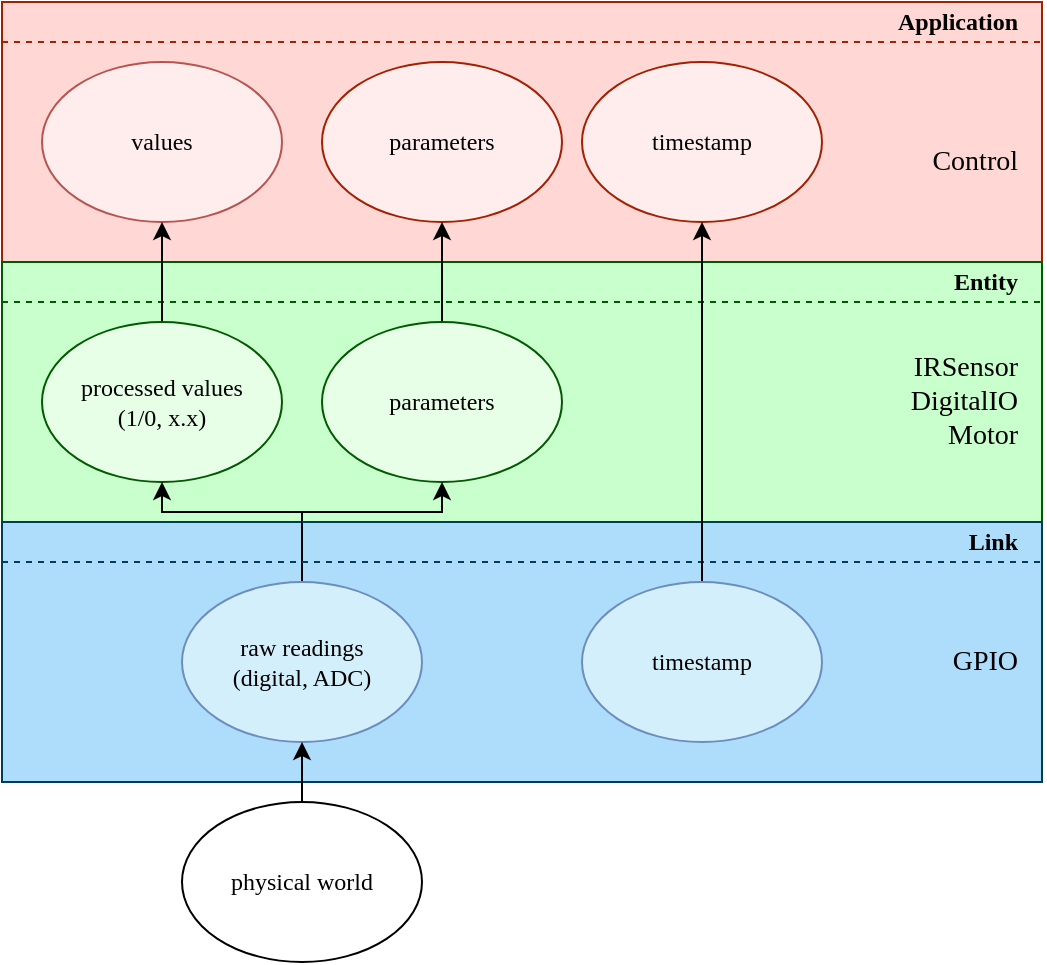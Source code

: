 <mxfile version="13.3.9" type="device"><diagram id="9EOOe-xVtgeUKb_HwiS9" name="Page-1"><mxGraphModel dx="526" dy="616" grid="1" gridSize="10" guides="1" tooltips="1" connect="1" arrows="1" fold="1" page="1" pageScale="1" pageWidth="827" pageHeight="1169" math="0" shadow="0"><root><mxCell id="0"/><mxCell id="1" parent="0"/><mxCell id="VDhJyJcpaOQBj6J8SeD1-39" value="" style="rounded=0;whiteSpace=wrap;html=1;fontFamily=Consolas;fontSize=14;align=right;fillColor=#FFD7D4;strokeColor=#A12102;" parent="1" vertex="1"><mxGeometry x="160" y="120" width="520" height="130" as="geometry"/></mxCell><mxCell id="VDhJyJcpaOQBj6J8SeD1-40" value="" style="endArrow=none;dashed=1;html=1;fontFamily=Consolas;fillColor=#f8cecc;strokeColor=#A12102;" parent="1" edge="1"><mxGeometry width="50" height="50" relative="1" as="geometry"><mxPoint x="160.0" y="120.0" as="sourcePoint"/><mxPoint x="680" y="120.0" as="targetPoint"/></mxGeometry></mxCell><mxCell id="VDhJyJcpaOQBj6J8SeD1-42" value="Application" style="text;html=1;strokeColor=none;fillColor=none;align=right;verticalAlign=middle;whiteSpace=wrap;rounded=0;fontFamily=Consolas;fontStyle=1" parent="1" vertex="1"><mxGeometry x="590" y="120" width="80" height="20" as="geometry"/></mxCell><mxCell id="VDhJyJcpaOQBj6J8SeD1-43" value="timestamp" style="ellipse;whiteSpace=wrap;html=1;fontFamily=Consolas;strokeColor=#A12102;fillColor=#FFEDED;" parent="1" vertex="1"><mxGeometry x="450" y="150" width="120" height="80" as="geometry"/></mxCell><mxCell id="VDhJyJcpaOQBj6J8SeD1-44" value="values" style="ellipse;whiteSpace=wrap;html=1;fontFamily=Consolas;strokeColor=#b85450;fillColor=#FFEDED;" parent="1" vertex="1"><mxGeometry x="180" y="150" width="120" height="80" as="geometry"/></mxCell><mxCell id="VDhJyJcpaOQBj6J8SeD1-45" value="Control" style="text;html=1;strokeColor=none;fillColor=none;align=right;verticalAlign=middle;whiteSpace=wrap;rounded=0;fontFamily=Consolas;fontSize=14;" parent="1" vertex="1"><mxGeometry x="590" y="190" width="80" height="20" as="geometry"/></mxCell><mxCell id="VDhJyJcpaOQBj6J8SeD1-46" value="" style="endArrow=none;dashed=1;html=1;fontFamily=Consolas;fillColor=#f8cecc;strokeColor=#A12102;" parent="1" edge="1"><mxGeometry width="50" height="50" relative="1" as="geometry"><mxPoint x="160.0" y="140.0" as="sourcePoint"/><mxPoint x="680" y="140.0" as="targetPoint"/></mxGeometry></mxCell><mxCell id="VDhJyJcpaOQBj6J8SeD1-47" value="parameters" style="ellipse;whiteSpace=wrap;html=1;fontFamily=Consolas;strokeColor=#A12102;fillColor=#FFEDED;" parent="1" vertex="1"><mxGeometry x="320" y="150" width="120" height="80" as="geometry"/></mxCell><mxCell id="VDhJyJcpaOQBj6J8SeD1-48" value="" style="rounded=0;whiteSpace=wrap;html=1;fontFamily=Consolas;fontSize=14;align=right;fillColor=#C9FFCD;strokeColor=#005b00;" parent="1" vertex="1"><mxGeometry x="160" y="250" width="520" height="130" as="geometry"/></mxCell><mxCell id="VDhJyJcpaOQBj6J8SeD1-49" value="" style="endArrow=none;dashed=1;html=1;fontFamily=Consolas;fillColor=#d5e8d4;strokeColor=#005b00;" parent="1" edge="1"><mxGeometry width="50" height="50" relative="1" as="geometry"><mxPoint x="160.0" y="250.0" as="sourcePoint"/><mxPoint x="680" y="250.0" as="targetPoint"/></mxGeometry></mxCell><mxCell id="VDhJyJcpaOQBj6J8SeD1-50" value="" style="endArrow=none;dashed=1;html=1;fontFamily=Consolas;fillColor=#d5e8d4;strokeColor=#005b00;" parent="1" edge="1"><mxGeometry width="50" height="50" relative="1" as="geometry"><mxPoint x="160.0" y="270.0" as="sourcePoint"/><mxPoint x="680" y="270.0" as="targetPoint"/></mxGeometry></mxCell><mxCell id="VDhJyJcpaOQBj6J8SeD1-51" value="Entity" style="text;html=1;strokeColor=none;fillColor=none;align=right;verticalAlign=middle;whiteSpace=wrap;rounded=0;fontFamily=Consolas;fontStyle=1" parent="1" vertex="1"><mxGeometry x="630" y="250" width="40" height="20" as="geometry"/></mxCell><mxCell id="VDhJyJcpaOQBj6J8SeD1-70" style="edgeStyle=orthogonalEdgeStyle;rounded=0;orthogonalLoop=1;jettySize=auto;html=1;exitX=0.5;exitY=0;exitDx=0;exitDy=0;entryX=0.5;entryY=1;entryDx=0;entryDy=0;strokeColor=#000000;fontFamily=Consolas;fontSize=14;" parent="1" source="VDhJyJcpaOQBj6J8SeD1-53" target="VDhJyJcpaOQBj6J8SeD1-44" edge="1"><mxGeometry relative="1" as="geometry"/></mxCell><mxCell id="VDhJyJcpaOQBj6J8SeD1-53" value="processed values&lt;br&gt;(1/0, x.x)" style="ellipse;whiteSpace=wrap;html=1;fontFamily=Consolas;strokeColor=#005B00;fillColor=#E7FFE6;" parent="1" vertex="1"><mxGeometry x="180" y="280" width="120" height="80" as="geometry"/></mxCell><mxCell id="VDhJyJcpaOQBj6J8SeD1-54" value="IRSensor&lt;br&gt;DigitalIO&lt;br&gt;Motor" style="text;html=1;strokeColor=none;fillColor=none;align=right;verticalAlign=middle;whiteSpace=wrap;rounded=0;fontFamily=Consolas;fontSize=14;" parent="1" vertex="1"><mxGeometry x="590" y="295" width="80" height="50" as="geometry"/></mxCell><mxCell id="VDhJyJcpaOQBj6J8SeD1-69" style="edgeStyle=orthogonalEdgeStyle;rounded=0;orthogonalLoop=1;jettySize=auto;html=1;exitX=0.5;exitY=0;exitDx=0;exitDy=0;entryX=0.5;entryY=1;entryDx=0;entryDy=0;strokeColor=#000000;fontFamily=Consolas;fontSize=14;" parent="1" source="VDhJyJcpaOQBj6J8SeD1-55" target="VDhJyJcpaOQBj6J8SeD1-47" edge="1"><mxGeometry relative="1" as="geometry"/></mxCell><mxCell id="VDhJyJcpaOQBj6J8SeD1-55" value="parameters" style="ellipse;whiteSpace=wrap;html=1;fontFamily=Consolas;strokeColor=#005B00;fillColor=#E7FFE6;" parent="1" vertex="1"><mxGeometry x="320" y="280" width="120" height="80" as="geometry"/></mxCell><mxCell id="VDhJyJcpaOQBj6J8SeD1-56" value="" style="rounded=0;whiteSpace=wrap;html=1;fontFamily=Consolas;fontSize=14;align=right;fillColor=#AEDDFC;strokeColor=#003d5b;" parent="1" vertex="1"><mxGeometry x="160" y="380" width="520" height="130" as="geometry"/></mxCell><mxCell id="6l_R9ZAWdg2W_lVj05Yu-1" style="edgeStyle=orthogonalEdgeStyle;rounded=0;orthogonalLoop=1;jettySize=auto;html=1;entryX=0.5;entryY=1;entryDx=0;entryDy=0;" parent="1" source="VDhJyJcpaOQBj6J8SeD1-57" target="VDhJyJcpaOQBj6J8SeD1-53" edge="1"><mxGeometry relative="1" as="geometry"><Array as="points"><mxPoint x="310" y="375"/><mxPoint x="240" y="375"/></Array></mxGeometry></mxCell><mxCell id="6l_R9ZAWdg2W_lVj05Yu-2" style="edgeStyle=orthogonalEdgeStyle;rounded=0;orthogonalLoop=1;jettySize=auto;html=1;exitX=0.5;exitY=0;exitDx=0;exitDy=0;entryX=0.5;entryY=1;entryDx=0;entryDy=0;" parent="1" source="VDhJyJcpaOQBj6J8SeD1-57" target="VDhJyJcpaOQBj6J8SeD1-55" edge="1"><mxGeometry relative="1" as="geometry"><Array as="points"><mxPoint x="310" y="375"/><mxPoint x="380" y="375"/></Array></mxGeometry></mxCell><mxCell id="VDhJyJcpaOQBj6J8SeD1-57" value="raw readings&lt;br&gt;(digital, ADC)" style="ellipse;whiteSpace=wrap;html=1;fontFamily=Consolas;strokeColor=#6C8EBF;fillColor=#D4EFFC;" parent="1" vertex="1"><mxGeometry x="250" y="410" width="120" height="80" as="geometry"/></mxCell><mxCell id="VDhJyJcpaOQBj6J8SeD1-58" value="" style="endArrow=none;dashed=1;html=1;fontFamily=Consolas;fillColor=#dae8fc;strokeColor=#003d5b;" parent="1" edge="1"><mxGeometry width="50" height="50" relative="1" as="geometry"><mxPoint x="160.0" y="400.0" as="sourcePoint"/><mxPoint x="680" y="400.0" as="targetPoint"/></mxGeometry></mxCell><mxCell id="VDhJyJcpaOQBj6J8SeD1-60" value="" style="endArrow=none;dashed=1;html=1;fontFamily=Consolas;fillColor=#dae8fc;strokeColor=#003d5b;" parent="1" edge="1"><mxGeometry width="50" height="50" relative="1" as="geometry"><mxPoint x="160.0" y="380.0" as="sourcePoint"/><mxPoint x="680" y="380.0" as="targetPoint"/></mxGeometry></mxCell><mxCell id="VDhJyJcpaOQBj6J8SeD1-61" value="Link" style="text;html=1;strokeColor=none;fillColor=none;align=right;verticalAlign=middle;whiteSpace=wrap;rounded=0;fontFamily=Consolas;fontStyle=1" parent="1" vertex="1"><mxGeometry x="630" y="380" width="40" height="20" as="geometry"/></mxCell><mxCell id="VDhJyJcpaOQBj6J8SeD1-62" value="GPIO" style="text;html=1;strokeColor=none;fillColor=none;align=right;verticalAlign=middle;whiteSpace=wrap;rounded=0;fontFamily=Consolas;fontSize=14;" parent="1" vertex="1"><mxGeometry x="630" y="440" width="40" height="20" as="geometry"/></mxCell><mxCell id="VDhJyJcpaOQBj6J8SeD1-66" style="edgeStyle=orthogonalEdgeStyle;rounded=0;orthogonalLoop=1;jettySize=auto;html=1;exitX=0.5;exitY=0;exitDx=0;exitDy=0;entryX=0.5;entryY=1;entryDx=0;entryDy=0;strokeColor=#000000;fontFamily=Consolas;fontSize=14;" parent="1" source="VDhJyJcpaOQBj6J8SeD1-63" target="VDhJyJcpaOQBj6J8SeD1-43" edge="1"><mxGeometry relative="1" as="geometry"/></mxCell><mxCell id="VDhJyJcpaOQBj6J8SeD1-63" value="timestamp" style="ellipse;whiteSpace=wrap;html=1;fontFamily=Consolas;strokeColor=#6C8EBF;fillColor=#D4EFFC;" parent="1" vertex="1"><mxGeometry x="450" y="410" width="120" height="80" as="geometry"/></mxCell><mxCell id="VDhJyJcpaOQBj6J8SeD1-65" style="edgeStyle=orthogonalEdgeStyle;rounded=0;orthogonalLoop=1;jettySize=auto;html=1;exitX=0.5;exitY=0;exitDx=0;exitDy=0;entryX=0.5;entryY=1;entryDx=0;entryDy=0;fontFamily=Consolas;fontSize=14;" parent="1" source="VDhJyJcpaOQBj6J8SeD1-64" target="VDhJyJcpaOQBj6J8SeD1-57" edge="1"><mxGeometry relative="1" as="geometry"/></mxCell><mxCell id="VDhJyJcpaOQBj6J8SeD1-64" value="physical world" style="ellipse;whiteSpace=wrap;html=1;fontFamily=Consolas;" parent="1" vertex="1"><mxGeometry x="250" y="520" width="120" height="80" as="geometry"/></mxCell></root></mxGraphModel></diagram></mxfile>